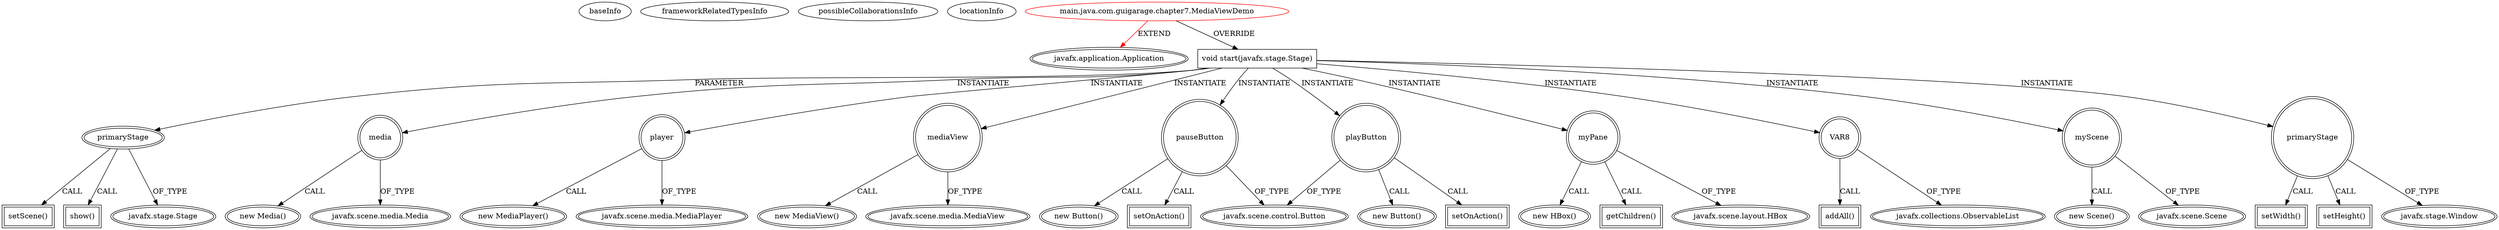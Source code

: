 digraph {
baseInfo[graphId=2898,category="extension_graph",isAnonymous=false,possibleRelation=false]
frameworkRelatedTypesInfo[0="javafx.application.Application"]
possibleCollaborationsInfo[]
locationInfo[projectName="guigarage-mastering-javafx-controls",filePath="/guigarage-mastering-javafx-controls/mastering-javafx-controls-master/src/main/java/com/guigarage/chapter7/MediaViewDemo.java",contextSignature="MediaViewDemo",graphId="2898"]
0[label="main.java.com.guigarage.chapter7.MediaViewDemo",vertexType="ROOT_CLIENT_CLASS_DECLARATION",isFrameworkType=false,color=red]
1[label="javafx.application.Application",vertexType="FRAMEWORK_CLASS_TYPE",isFrameworkType=true,peripheries=2]
2[label="void start(javafx.stage.Stage)",vertexType="OVERRIDING_METHOD_DECLARATION",isFrameworkType=false,shape=box]
3[label="primaryStage",vertexType="PARAMETER_DECLARATION",isFrameworkType=true,peripheries=2]
4[label="javafx.stage.Stage",vertexType="FRAMEWORK_CLASS_TYPE",isFrameworkType=true,peripheries=2]
6[label="media",vertexType="VARIABLE_EXPRESION",isFrameworkType=true,peripheries=2,shape=circle]
7[label="javafx.scene.media.Media",vertexType="FRAMEWORK_CLASS_TYPE",isFrameworkType=true,peripheries=2]
5[label="new Media()",vertexType="CONSTRUCTOR_CALL",isFrameworkType=true,peripheries=2]
9[label="player",vertexType="VARIABLE_EXPRESION",isFrameworkType=true,peripheries=2,shape=circle]
10[label="javafx.scene.media.MediaPlayer",vertexType="FRAMEWORK_CLASS_TYPE",isFrameworkType=true,peripheries=2]
8[label="new MediaPlayer()",vertexType="CONSTRUCTOR_CALL",isFrameworkType=true,peripheries=2]
12[label="mediaView",vertexType="VARIABLE_EXPRESION",isFrameworkType=true,peripheries=2,shape=circle]
13[label="javafx.scene.media.MediaView",vertexType="FRAMEWORK_CLASS_TYPE",isFrameworkType=true,peripheries=2]
11[label="new MediaView()",vertexType="CONSTRUCTOR_CALL",isFrameworkType=true,peripheries=2]
15[label="playButton",vertexType="VARIABLE_EXPRESION",isFrameworkType=true,peripheries=2,shape=circle]
16[label="javafx.scene.control.Button",vertexType="FRAMEWORK_CLASS_TYPE",isFrameworkType=true,peripheries=2]
14[label="new Button()",vertexType="CONSTRUCTOR_CALL",isFrameworkType=true,peripheries=2]
18[label="setOnAction()",vertexType="INSIDE_CALL",isFrameworkType=true,peripheries=2,shape=box]
20[label="pauseButton",vertexType="VARIABLE_EXPRESION",isFrameworkType=true,peripheries=2,shape=circle]
19[label="new Button()",vertexType="CONSTRUCTOR_CALL",isFrameworkType=true,peripheries=2]
23[label="setOnAction()",vertexType="INSIDE_CALL",isFrameworkType=true,peripheries=2,shape=box]
25[label="myPane",vertexType="VARIABLE_EXPRESION",isFrameworkType=true,peripheries=2,shape=circle]
26[label="javafx.scene.layout.HBox",vertexType="FRAMEWORK_CLASS_TYPE",isFrameworkType=true,peripheries=2]
24[label="new HBox()",vertexType="CONSTRUCTOR_CALL",isFrameworkType=true,peripheries=2]
27[label="VAR8",vertexType="VARIABLE_EXPRESION",isFrameworkType=true,peripheries=2,shape=circle]
29[label="javafx.collections.ObservableList",vertexType="FRAMEWORK_INTERFACE_TYPE",isFrameworkType=true,peripheries=2]
28[label="addAll()",vertexType="INSIDE_CALL",isFrameworkType=true,peripheries=2,shape=box]
31[label="getChildren()",vertexType="INSIDE_CALL",isFrameworkType=true,peripheries=2,shape=box]
33[label="myScene",vertexType="VARIABLE_EXPRESION",isFrameworkType=true,peripheries=2,shape=circle]
34[label="javafx.scene.Scene",vertexType="FRAMEWORK_CLASS_TYPE",isFrameworkType=true,peripheries=2]
32[label="new Scene()",vertexType="CONSTRUCTOR_CALL",isFrameworkType=true,peripheries=2]
36[label="setScene()",vertexType="INSIDE_CALL",isFrameworkType=true,peripheries=2,shape=box]
37[label="primaryStage",vertexType="VARIABLE_EXPRESION",isFrameworkType=true,peripheries=2,shape=circle]
39[label="javafx.stage.Window",vertexType="FRAMEWORK_CLASS_TYPE",isFrameworkType=true,peripheries=2]
38[label="setWidth()",vertexType="INSIDE_CALL",isFrameworkType=true,peripheries=2,shape=box]
41[label="setHeight()",vertexType="INSIDE_CALL",isFrameworkType=true,peripheries=2,shape=box]
43[label="show()",vertexType="INSIDE_CALL",isFrameworkType=true,peripheries=2,shape=box]
0->1[label="EXTEND",color=red]
0->2[label="OVERRIDE"]
3->4[label="OF_TYPE"]
2->3[label="PARAMETER"]
2->6[label="INSTANTIATE"]
6->7[label="OF_TYPE"]
6->5[label="CALL"]
2->9[label="INSTANTIATE"]
9->10[label="OF_TYPE"]
9->8[label="CALL"]
2->12[label="INSTANTIATE"]
12->13[label="OF_TYPE"]
12->11[label="CALL"]
2->15[label="INSTANTIATE"]
15->16[label="OF_TYPE"]
15->14[label="CALL"]
15->18[label="CALL"]
2->20[label="INSTANTIATE"]
20->16[label="OF_TYPE"]
20->19[label="CALL"]
20->23[label="CALL"]
2->25[label="INSTANTIATE"]
25->26[label="OF_TYPE"]
25->24[label="CALL"]
2->27[label="INSTANTIATE"]
27->29[label="OF_TYPE"]
27->28[label="CALL"]
25->31[label="CALL"]
2->33[label="INSTANTIATE"]
33->34[label="OF_TYPE"]
33->32[label="CALL"]
3->36[label="CALL"]
2->37[label="INSTANTIATE"]
37->39[label="OF_TYPE"]
37->38[label="CALL"]
37->41[label="CALL"]
3->43[label="CALL"]
}
